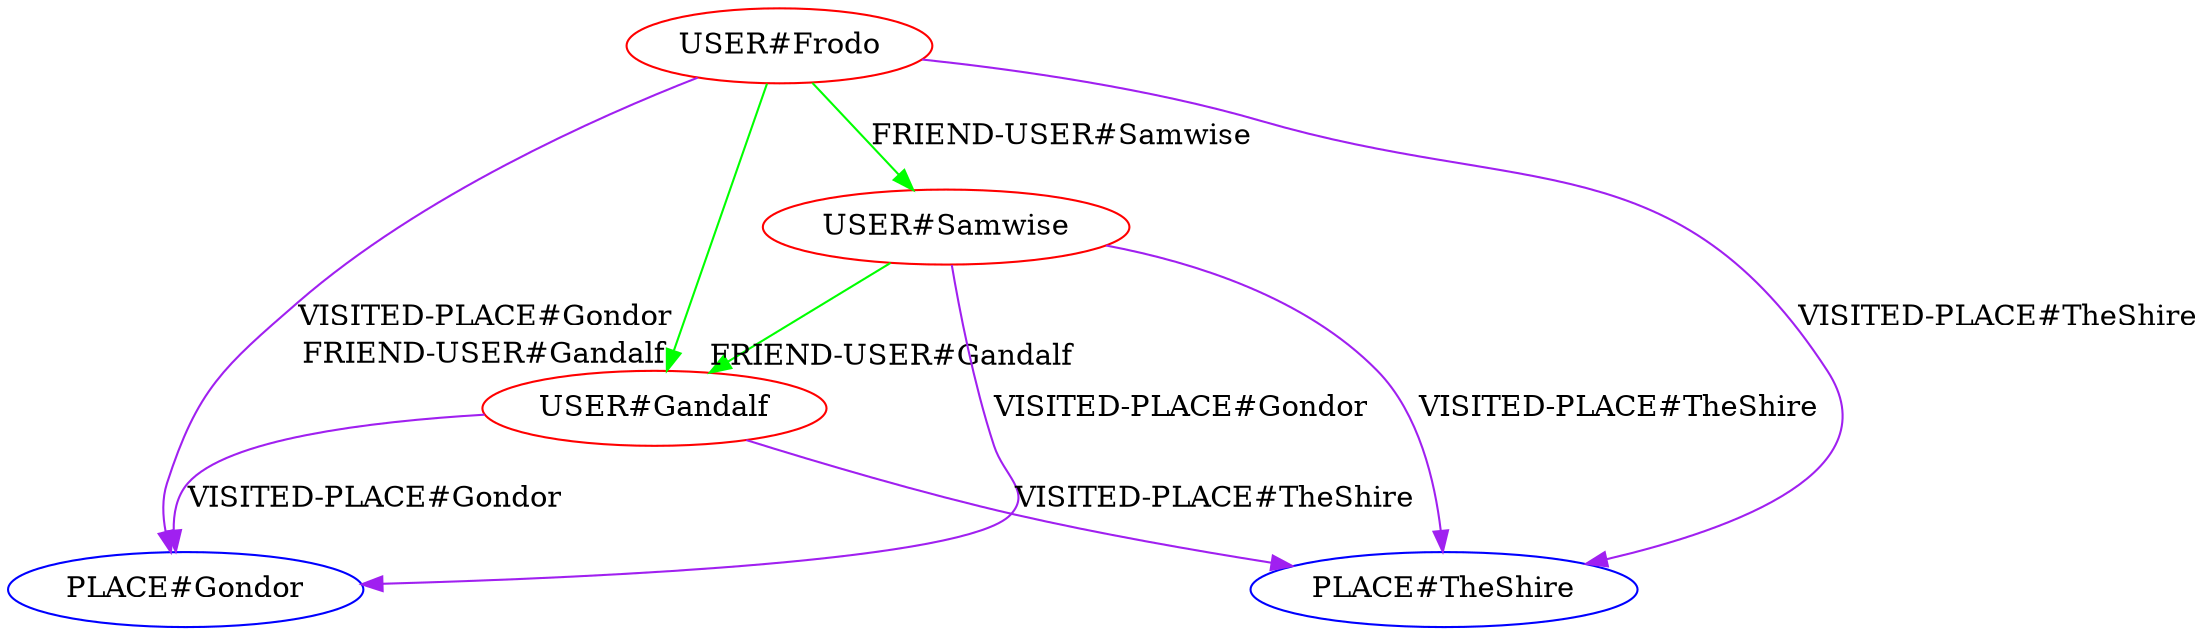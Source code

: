 digraph G {
   frodo [label="USER#Frodo", color="red"]
   sam [label="USER#Samwise", color="red"]
   gandalf [label="USER#Gandalf", color="red"]
   gondor [label="PLACE#Gondor", color="blue"]
   TheShire [label="PLACE#TheShire", color="blue"]
   
   frodo -> sam [label="FRIEND-USER#Samwise", color="Green"]//,labeldistance=17.5 ]
   frodo -> gandalf [headlabel="FRIEND-USER#Gandalf", color="Green"]//,labeldistance=5.5, labelangle=75]
   sam -> gandalf [headlabel="FRIEND-USER#Gandalf", color="Green"]//,labeldistance=4, labelangle=-100]
   frodo -> gondor [label="VISITED-PLACE#Gondor", color="Purple"]
   frodo -> TheShire [label="VISITED-PLACE#TheShire",color="Purple"]
   sam -> gondor [label="VISITED-PLACE#Gondor",color="Purple"]
   sam -> TheShire [label="VISITED-PLACE#TheShire",color="Purple"]
   gandalf -> gondor [label="VISITED-PLACE#Gondor",color="Purple"]
   gandalf -> TheShire [label="VISITED-PLACE#TheShire",color="Purple"]
}